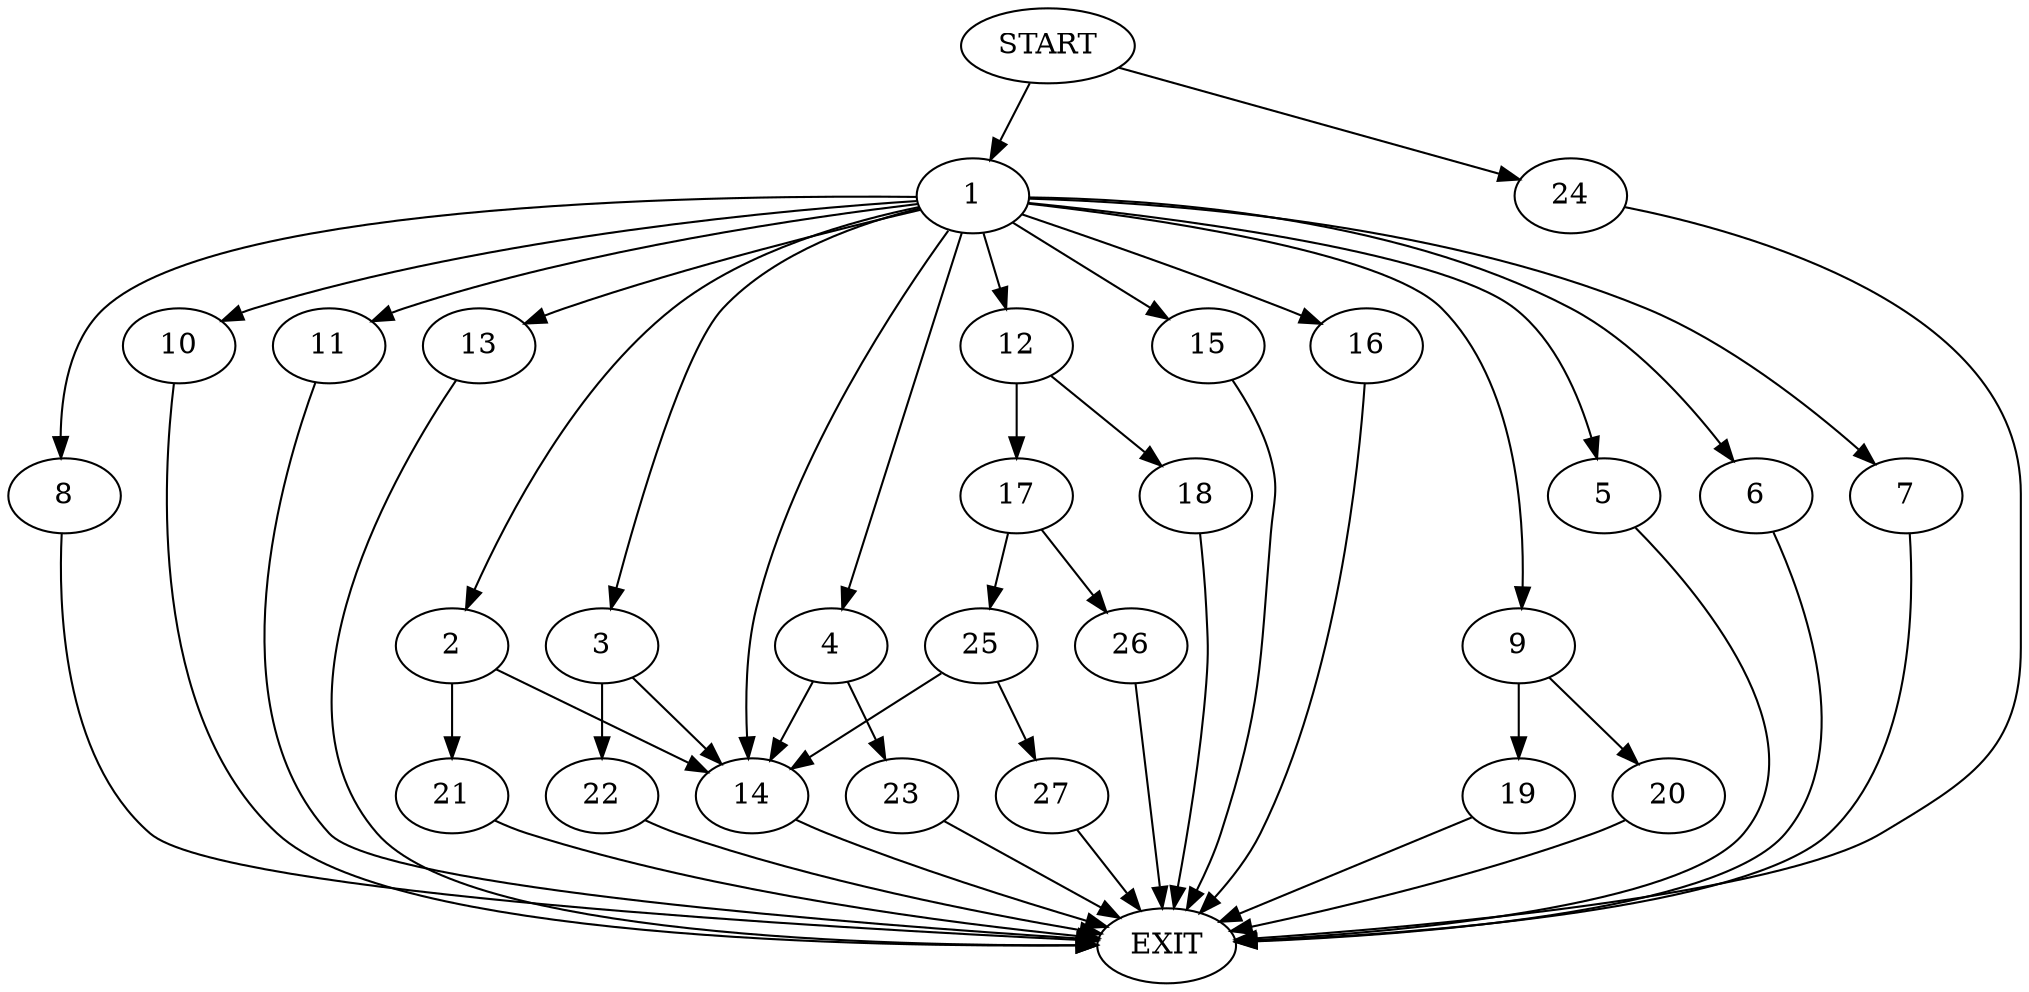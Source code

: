 digraph {
0 [label="START"]
28 [label="EXIT"]
0 -> 1
1 -> 2
1 -> 3
1 -> 4
1 -> 5
1 -> 6
1 -> 7
1 -> 8
1 -> 9
1 -> 10
1 -> 11
1 -> 12
1 -> 13
1 -> 14
1 -> 15
1 -> 16
12 -> 17
12 -> 18
7 -> 28
10 -> 28
9 -> 19
9 -> 20
11 -> 28
13 -> 28
2 -> 21
2 -> 14
5 -> 28
8 -> 28
6 -> 28
15 -> 28
3 -> 22
3 -> 14
16 -> 28
14 -> 28
4 -> 23
4 -> 14
0 -> 24
24 -> 28
21 -> 28
23 -> 28
17 -> 25
17 -> 26
18 -> 28
25 -> 14
25 -> 27
26 -> 28
27 -> 28
22 -> 28
19 -> 28
20 -> 28
}
